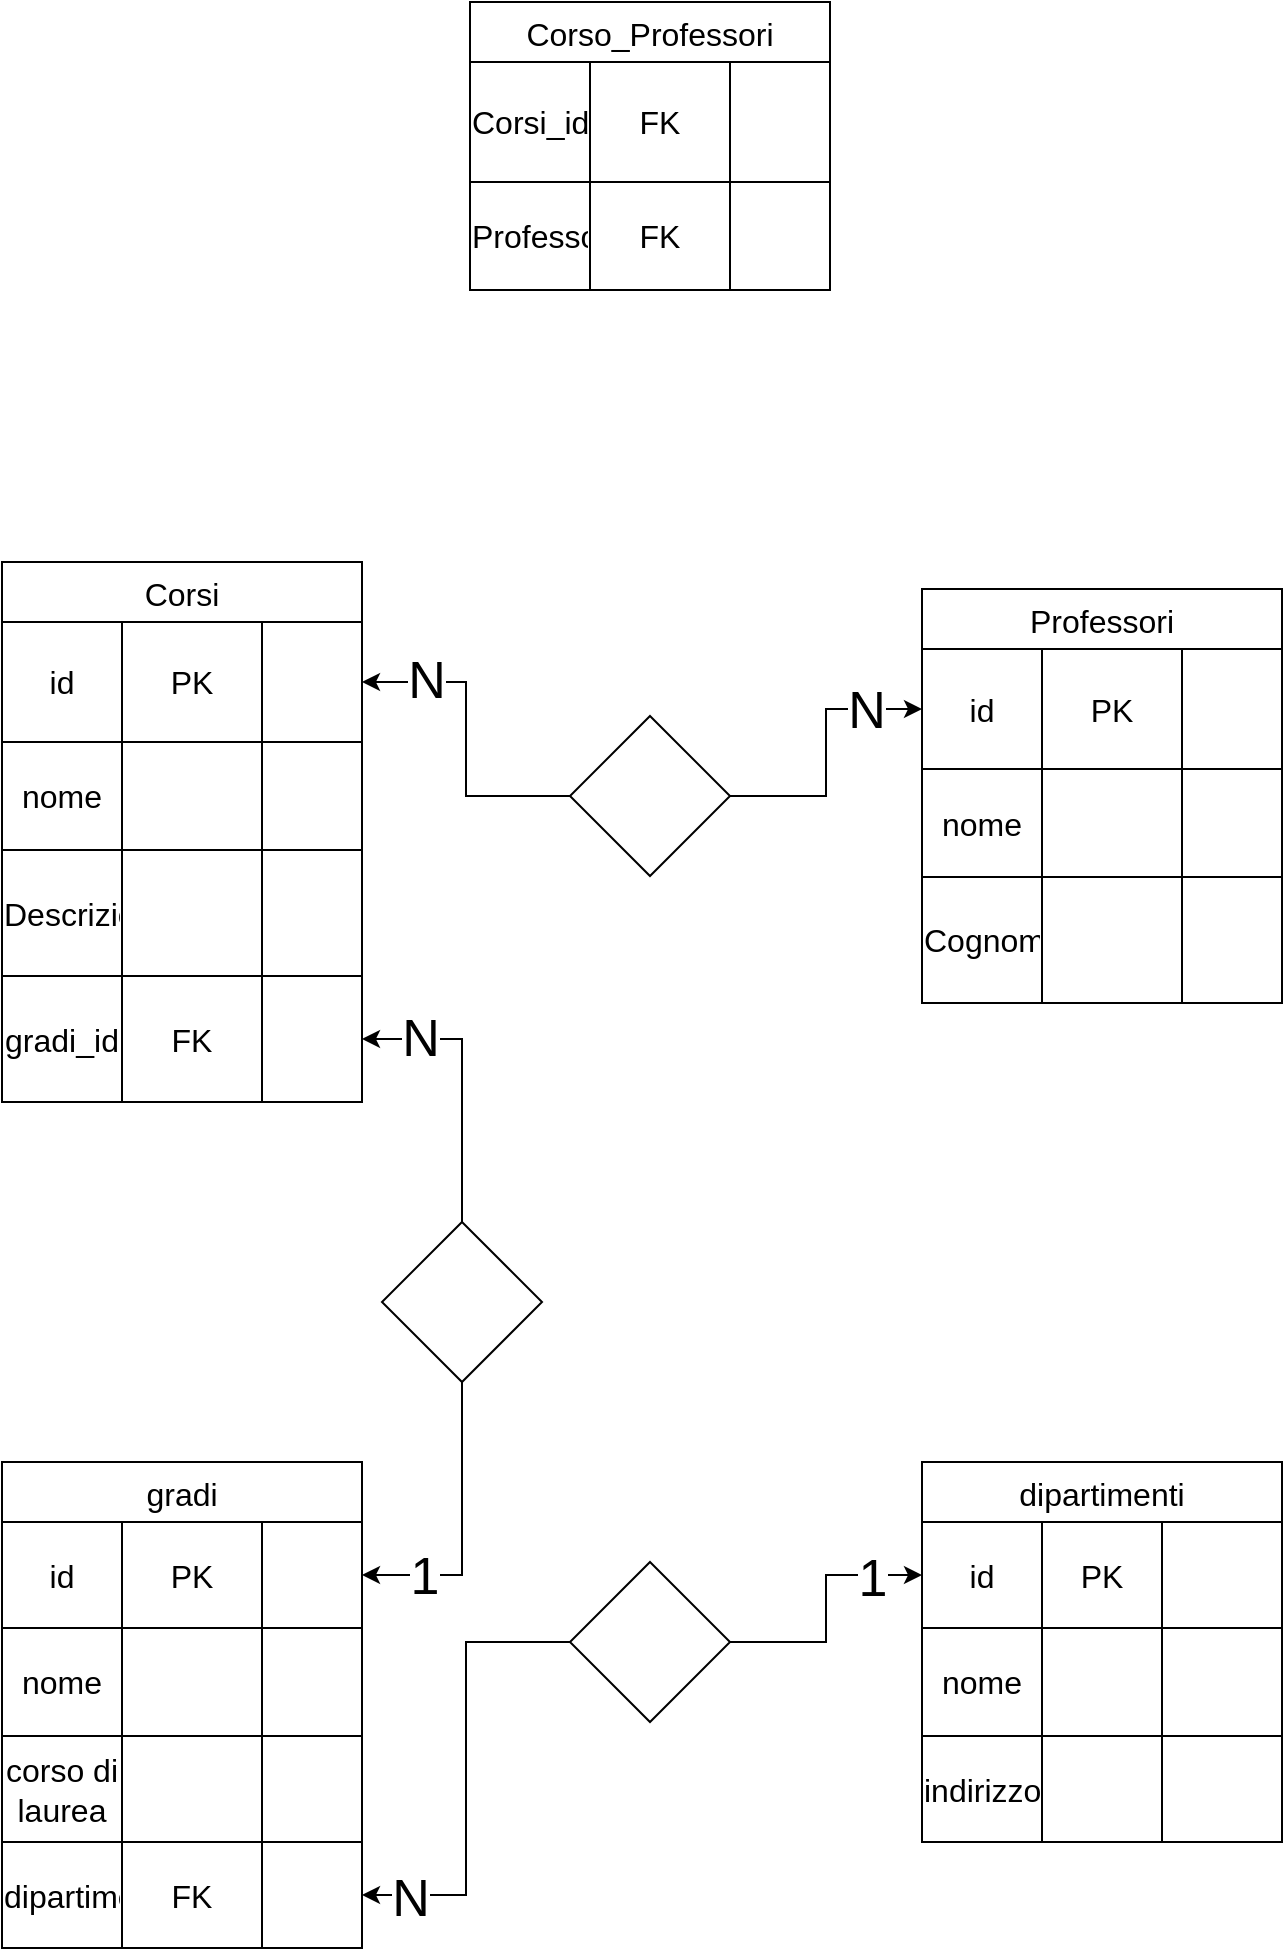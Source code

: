 <mxfile version="26.1.0">
  <diagram id="prtHgNgQTEPvFCAcTncT" name="Page-1">
    <mxGraphModel dx="1050" dy="1691" grid="1" gridSize="10" guides="1" tooltips="1" connect="1" arrows="1" fold="1" page="1" pageScale="1" pageWidth="827" pageHeight="1169" math="0" shadow="0">
      <root>
        <mxCell id="0" />
        <mxCell id="1" parent="0" />
        <mxCell id="T_V5Q2Dp485rtMfQFN_E-1" value="dipartimenti" style="shape=table;startSize=30;container=1;collapsible=0;childLayout=tableLayout;strokeColor=default;fontSize=16;" vertex="1" parent="1">
          <mxGeometry x="550" y="200" width="180" height="190" as="geometry" />
        </mxCell>
        <mxCell id="T_V5Q2Dp485rtMfQFN_E-2" value="" style="shape=tableRow;horizontal=0;startSize=0;swimlaneHead=0;swimlaneBody=0;strokeColor=inherit;top=0;left=0;bottom=0;right=0;collapsible=0;dropTarget=0;fillColor=none;points=[[0,0.5],[1,0.5]];portConstraint=eastwest;fontSize=16;" vertex="1" parent="T_V5Q2Dp485rtMfQFN_E-1">
          <mxGeometry y="30" width="180" height="53" as="geometry" />
        </mxCell>
        <mxCell id="T_V5Q2Dp485rtMfQFN_E-3" value="id" style="shape=partialRectangle;html=1;whiteSpace=wrap;connectable=0;strokeColor=inherit;overflow=hidden;fillColor=none;top=0;left=0;bottom=0;right=0;pointerEvents=1;fontSize=16;" vertex="1" parent="T_V5Q2Dp485rtMfQFN_E-2">
          <mxGeometry width="60" height="53" as="geometry">
            <mxRectangle width="60" height="53" as="alternateBounds" />
          </mxGeometry>
        </mxCell>
        <mxCell id="T_V5Q2Dp485rtMfQFN_E-4" value="PK" style="shape=partialRectangle;html=1;whiteSpace=wrap;connectable=0;strokeColor=inherit;overflow=hidden;fillColor=none;top=0;left=0;bottom=0;right=0;pointerEvents=1;fontSize=16;" vertex="1" parent="T_V5Q2Dp485rtMfQFN_E-2">
          <mxGeometry x="60" width="60" height="53" as="geometry">
            <mxRectangle width="60" height="53" as="alternateBounds" />
          </mxGeometry>
        </mxCell>
        <mxCell id="T_V5Q2Dp485rtMfQFN_E-5" value="" style="shape=partialRectangle;html=1;whiteSpace=wrap;connectable=0;strokeColor=inherit;overflow=hidden;fillColor=none;top=0;left=0;bottom=0;right=0;pointerEvents=1;fontSize=16;" vertex="1" parent="T_V5Q2Dp485rtMfQFN_E-2">
          <mxGeometry x="120" width="60" height="53" as="geometry">
            <mxRectangle width="60" height="53" as="alternateBounds" />
          </mxGeometry>
        </mxCell>
        <mxCell id="T_V5Q2Dp485rtMfQFN_E-6" value="" style="shape=tableRow;horizontal=0;startSize=0;swimlaneHead=0;swimlaneBody=0;strokeColor=inherit;top=0;left=0;bottom=0;right=0;collapsible=0;dropTarget=0;fillColor=none;points=[[0,0.5],[1,0.5]];portConstraint=eastwest;fontSize=16;" vertex="1" parent="T_V5Q2Dp485rtMfQFN_E-1">
          <mxGeometry y="83" width="180" height="54" as="geometry" />
        </mxCell>
        <mxCell id="T_V5Q2Dp485rtMfQFN_E-7" value="nome" style="shape=partialRectangle;html=1;whiteSpace=wrap;connectable=0;strokeColor=inherit;overflow=hidden;fillColor=none;top=0;left=0;bottom=0;right=0;pointerEvents=1;fontSize=16;" vertex="1" parent="T_V5Q2Dp485rtMfQFN_E-6">
          <mxGeometry width="60" height="54" as="geometry">
            <mxRectangle width="60" height="54" as="alternateBounds" />
          </mxGeometry>
        </mxCell>
        <mxCell id="T_V5Q2Dp485rtMfQFN_E-8" value="" style="shape=partialRectangle;html=1;whiteSpace=wrap;connectable=0;strokeColor=inherit;overflow=hidden;fillColor=none;top=0;left=0;bottom=0;right=0;pointerEvents=1;fontSize=16;" vertex="1" parent="T_V5Q2Dp485rtMfQFN_E-6">
          <mxGeometry x="60" width="60" height="54" as="geometry">
            <mxRectangle width="60" height="54" as="alternateBounds" />
          </mxGeometry>
        </mxCell>
        <mxCell id="T_V5Q2Dp485rtMfQFN_E-9" value="" style="shape=partialRectangle;html=1;whiteSpace=wrap;connectable=0;strokeColor=inherit;overflow=hidden;fillColor=none;top=0;left=0;bottom=0;right=0;pointerEvents=1;fontSize=16;" vertex="1" parent="T_V5Q2Dp485rtMfQFN_E-6">
          <mxGeometry x="120" width="60" height="54" as="geometry">
            <mxRectangle width="60" height="54" as="alternateBounds" />
          </mxGeometry>
        </mxCell>
        <mxCell id="T_V5Q2Dp485rtMfQFN_E-10" value="" style="shape=tableRow;horizontal=0;startSize=0;swimlaneHead=0;swimlaneBody=0;strokeColor=inherit;top=0;left=0;bottom=0;right=0;collapsible=0;dropTarget=0;fillColor=none;points=[[0,0.5],[1,0.5]];portConstraint=eastwest;fontSize=16;" vertex="1" parent="T_V5Q2Dp485rtMfQFN_E-1">
          <mxGeometry y="137" width="180" height="53" as="geometry" />
        </mxCell>
        <mxCell id="T_V5Q2Dp485rtMfQFN_E-11" value="indirizzo" style="shape=partialRectangle;html=1;whiteSpace=wrap;connectable=0;strokeColor=inherit;overflow=hidden;fillColor=none;top=0;left=0;bottom=0;right=0;pointerEvents=1;fontSize=16;" vertex="1" parent="T_V5Q2Dp485rtMfQFN_E-10">
          <mxGeometry width="60" height="53" as="geometry">
            <mxRectangle width="60" height="53" as="alternateBounds" />
          </mxGeometry>
        </mxCell>
        <mxCell id="T_V5Q2Dp485rtMfQFN_E-12" value="" style="shape=partialRectangle;html=1;whiteSpace=wrap;connectable=0;strokeColor=inherit;overflow=hidden;fillColor=none;top=0;left=0;bottom=0;right=0;pointerEvents=1;fontSize=16;" vertex="1" parent="T_V5Q2Dp485rtMfQFN_E-10">
          <mxGeometry x="60" width="60" height="53" as="geometry">
            <mxRectangle width="60" height="53" as="alternateBounds" />
          </mxGeometry>
        </mxCell>
        <mxCell id="T_V5Q2Dp485rtMfQFN_E-13" value="" style="shape=partialRectangle;html=1;whiteSpace=wrap;connectable=0;strokeColor=inherit;overflow=hidden;fillColor=none;top=0;left=0;bottom=0;right=0;pointerEvents=1;fontSize=16;" vertex="1" parent="T_V5Q2Dp485rtMfQFN_E-10">
          <mxGeometry x="120" width="60" height="53" as="geometry">
            <mxRectangle width="60" height="53" as="alternateBounds" />
          </mxGeometry>
        </mxCell>
        <mxCell id="T_V5Q2Dp485rtMfQFN_E-14" value="gradi" style="shape=table;startSize=30;container=1;collapsible=0;childLayout=tableLayout;strokeColor=default;fontSize=16;" vertex="1" parent="1">
          <mxGeometry x="90" y="200" width="180" height="243" as="geometry" />
        </mxCell>
        <mxCell id="T_V5Q2Dp485rtMfQFN_E-15" value="" style="shape=tableRow;horizontal=0;startSize=0;swimlaneHead=0;swimlaneBody=0;strokeColor=inherit;top=0;left=0;bottom=0;right=0;collapsible=0;dropTarget=0;fillColor=none;points=[[0,0.5],[1,0.5]];portConstraint=eastwest;fontSize=16;" vertex="1" parent="T_V5Q2Dp485rtMfQFN_E-14">
          <mxGeometry y="30" width="180" height="53" as="geometry" />
        </mxCell>
        <mxCell id="T_V5Q2Dp485rtMfQFN_E-16" value="id" style="shape=partialRectangle;html=1;whiteSpace=wrap;connectable=0;strokeColor=inherit;overflow=hidden;fillColor=none;top=0;left=0;bottom=0;right=0;pointerEvents=1;fontSize=16;" vertex="1" parent="T_V5Q2Dp485rtMfQFN_E-15">
          <mxGeometry width="60" height="53" as="geometry">
            <mxRectangle width="60" height="53" as="alternateBounds" />
          </mxGeometry>
        </mxCell>
        <mxCell id="T_V5Q2Dp485rtMfQFN_E-17" value="PK" style="shape=partialRectangle;html=1;whiteSpace=wrap;connectable=0;strokeColor=inherit;overflow=hidden;fillColor=none;top=0;left=0;bottom=0;right=0;pointerEvents=1;fontSize=16;" vertex="1" parent="T_V5Q2Dp485rtMfQFN_E-15">
          <mxGeometry x="60" width="70" height="53" as="geometry">
            <mxRectangle width="70" height="53" as="alternateBounds" />
          </mxGeometry>
        </mxCell>
        <mxCell id="T_V5Q2Dp485rtMfQFN_E-18" value="" style="shape=partialRectangle;html=1;whiteSpace=wrap;connectable=0;strokeColor=inherit;overflow=hidden;fillColor=none;top=0;left=0;bottom=0;right=0;pointerEvents=1;fontSize=16;" vertex="1" parent="T_V5Q2Dp485rtMfQFN_E-15">
          <mxGeometry x="130" width="50" height="53" as="geometry">
            <mxRectangle width="50" height="53" as="alternateBounds" />
          </mxGeometry>
        </mxCell>
        <mxCell id="T_V5Q2Dp485rtMfQFN_E-19" value="" style="shape=tableRow;horizontal=0;startSize=0;swimlaneHead=0;swimlaneBody=0;strokeColor=inherit;top=0;left=0;bottom=0;right=0;collapsible=0;dropTarget=0;fillColor=none;points=[[0,0.5],[1,0.5]];portConstraint=eastwest;fontSize=16;" vertex="1" parent="T_V5Q2Dp485rtMfQFN_E-14">
          <mxGeometry y="83" width="180" height="54" as="geometry" />
        </mxCell>
        <mxCell id="T_V5Q2Dp485rtMfQFN_E-20" value="nome" style="shape=partialRectangle;html=1;whiteSpace=wrap;connectable=0;strokeColor=inherit;overflow=hidden;fillColor=none;top=0;left=0;bottom=0;right=0;pointerEvents=1;fontSize=16;" vertex="1" parent="T_V5Q2Dp485rtMfQFN_E-19">
          <mxGeometry width="60" height="54" as="geometry">
            <mxRectangle width="60" height="54" as="alternateBounds" />
          </mxGeometry>
        </mxCell>
        <mxCell id="T_V5Q2Dp485rtMfQFN_E-21" value="" style="shape=partialRectangle;html=1;whiteSpace=wrap;connectable=0;strokeColor=inherit;overflow=hidden;fillColor=none;top=0;left=0;bottom=0;right=0;pointerEvents=1;fontSize=16;" vertex="1" parent="T_V5Q2Dp485rtMfQFN_E-19">
          <mxGeometry x="60" width="70" height="54" as="geometry">
            <mxRectangle width="70" height="54" as="alternateBounds" />
          </mxGeometry>
        </mxCell>
        <mxCell id="T_V5Q2Dp485rtMfQFN_E-22" value="" style="shape=partialRectangle;html=1;whiteSpace=wrap;connectable=0;strokeColor=inherit;overflow=hidden;fillColor=none;top=0;left=0;bottom=0;right=0;pointerEvents=1;fontSize=16;" vertex="1" parent="T_V5Q2Dp485rtMfQFN_E-19">
          <mxGeometry x="130" width="50" height="54" as="geometry">
            <mxRectangle width="50" height="54" as="alternateBounds" />
          </mxGeometry>
        </mxCell>
        <mxCell id="T_V5Q2Dp485rtMfQFN_E-23" value="" style="shape=tableRow;horizontal=0;startSize=0;swimlaneHead=0;swimlaneBody=0;strokeColor=inherit;top=0;left=0;bottom=0;right=0;collapsible=0;dropTarget=0;fillColor=none;points=[[0,0.5],[1,0.5]];portConstraint=eastwest;fontSize=16;" vertex="1" parent="T_V5Q2Dp485rtMfQFN_E-14">
          <mxGeometry y="137" width="180" height="53" as="geometry" />
        </mxCell>
        <mxCell id="T_V5Q2Dp485rtMfQFN_E-24" value="corso di laurea" style="shape=partialRectangle;html=1;whiteSpace=wrap;connectable=0;strokeColor=inherit;overflow=hidden;fillColor=none;top=0;left=0;bottom=0;right=0;pointerEvents=1;fontSize=16;" vertex="1" parent="T_V5Q2Dp485rtMfQFN_E-23">
          <mxGeometry width="60" height="53" as="geometry">
            <mxRectangle width="60" height="53" as="alternateBounds" />
          </mxGeometry>
        </mxCell>
        <mxCell id="T_V5Q2Dp485rtMfQFN_E-25" value="" style="shape=partialRectangle;html=1;whiteSpace=wrap;connectable=0;strokeColor=inherit;overflow=hidden;fillColor=none;top=0;left=0;bottom=0;right=0;pointerEvents=1;fontSize=16;" vertex="1" parent="T_V5Q2Dp485rtMfQFN_E-23">
          <mxGeometry x="60" width="70" height="53" as="geometry">
            <mxRectangle width="70" height="53" as="alternateBounds" />
          </mxGeometry>
        </mxCell>
        <mxCell id="T_V5Q2Dp485rtMfQFN_E-26" value="" style="shape=partialRectangle;html=1;whiteSpace=wrap;connectable=0;strokeColor=inherit;overflow=hidden;fillColor=none;top=0;left=0;bottom=0;right=0;pointerEvents=1;fontSize=16;" vertex="1" parent="T_V5Q2Dp485rtMfQFN_E-23">
          <mxGeometry x="130" width="50" height="53" as="geometry">
            <mxRectangle width="50" height="53" as="alternateBounds" />
          </mxGeometry>
        </mxCell>
        <mxCell id="T_V5Q2Dp485rtMfQFN_E-29" style="shape=tableRow;horizontal=0;startSize=0;swimlaneHead=0;swimlaneBody=0;strokeColor=inherit;top=0;left=0;bottom=0;right=0;collapsible=0;dropTarget=0;fillColor=none;points=[[0,0.5],[1,0.5]];portConstraint=eastwest;fontSize=16;" vertex="1" parent="T_V5Q2Dp485rtMfQFN_E-14">
          <mxGeometry y="190" width="180" height="53" as="geometry" />
        </mxCell>
        <mxCell id="T_V5Q2Dp485rtMfQFN_E-30" value="dipartimento_id" style="shape=partialRectangle;html=1;whiteSpace=wrap;connectable=0;strokeColor=inherit;overflow=hidden;fillColor=none;top=0;left=0;bottom=0;right=0;pointerEvents=1;fontSize=16;" vertex="1" parent="T_V5Q2Dp485rtMfQFN_E-29">
          <mxGeometry width="60" height="53" as="geometry">
            <mxRectangle width="60" height="53" as="alternateBounds" />
          </mxGeometry>
        </mxCell>
        <mxCell id="T_V5Q2Dp485rtMfQFN_E-31" value="FK" style="shape=partialRectangle;html=1;whiteSpace=wrap;connectable=0;strokeColor=inherit;overflow=hidden;fillColor=none;top=0;left=0;bottom=0;right=0;pointerEvents=1;fontSize=16;" vertex="1" parent="T_V5Q2Dp485rtMfQFN_E-29">
          <mxGeometry x="60" width="70" height="53" as="geometry">
            <mxRectangle width="70" height="53" as="alternateBounds" />
          </mxGeometry>
        </mxCell>
        <mxCell id="T_V5Q2Dp485rtMfQFN_E-32" style="shape=partialRectangle;html=1;whiteSpace=wrap;connectable=0;strokeColor=inherit;overflow=hidden;fillColor=none;top=0;left=0;bottom=0;right=0;pointerEvents=1;fontSize=16;" vertex="1" parent="T_V5Q2Dp485rtMfQFN_E-29">
          <mxGeometry x="130" width="50" height="53" as="geometry">
            <mxRectangle width="50" height="53" as="alternateBounds" />
          </mxGeometry>
        </mxCell>
        <mxCell id="T_V5Q2Dp485rtMfQFN_E-33" style="edgeStyle=orthogonalEdgeStyle;rounded=0;orthogonalLoop=1;jettySize=auto;html=1;exitX=1;exitY=0.5;exitDx=0;exitDy=0;entryX=0;entryY=0.5;entryDx=0;entryDy=0;" edge="1" parent="1" source="T_V5Q2Dp485rtMfQFN_E-27" target="T_V5Q2Dp485rtMfQFN_E-2">
          <mxGeometry relative="1" as="geometry" />
        </mxCell>
        <mxCell id="T_V5Q2Dp485rtMfQFN_E-37" value="1" style="edgeLabel;html=1;align=center;verticalAlign=middle;resizable=0;points=[];fontSize=26;" vertex="1" connectable="0" parent="T_V5Q2Dp485rtMfQFN_E-33">
          <mxGeometry x="0.617" y="-1" relative="1" as="geometry">
            <mxPoint as="offset" />
          </mxGeometry>
        </mxCell>
        <mxCell id="T_V5Q2Dp485rtMfQFN_E-34" style="edgeStyle=orthogonalEdgeStyle;rounded=0;orthogonalLoop=1;jettySize=auto;html=1;exitX=0;exitY=0.5;exitDx=0;exitDy=0;entryX=1;entryY=0.5;entryDx=0;entryDy=0;" edge="1" parent="1" source="T_V5Q2Dp485rtMfQFN_E-27" target="T_V5Q2Dp485rtMfQFN_E-29">
          <mxGeometry relative="1" as="geometry" />
        </mxCell>
        <mxCell id="T_V5Q2Dp485rtMfQFN_E-35" value="N" style="edgeLabel;html=1;align=center;verticalAlign=middle;resizable=0;points=[];fontSize=26;" vertex="1" connectable="0" parent="T_V5Q2Dp485rtMfQFN_E-34">
          <mxGeometry x="0.79" y="1" relative="1" as="geometry">
            <mxPoint as="offset" />
          </mxGeometry>
        </mxCell>
        <mxCell id="T_V5Q2Dp485rtMfQFN_E-27" value="" style="rhombus;whiteSpace=wrap;html=1;" vertex="1" parent="1">
          <mxGeometry x="374" y="250" width="80" height="80" as="geometry" />
        </mxCell>
        <mxCell id="T_V5Q2Dp485rtMfQFN_E-38" value="Corsi" style="shape=table;startSize=30;container=1;collapsible=0;childLayout=tableLayout;strokeColor=default;fontSize=16;" vertex="1" parent="1">
          <mxGeometry x="90" y="-250" width="180" height="270" as="geometry" />
        </mxCell>
        <mxCell id="T_V5Q2Dp485rtMfQFN_E-39" value="" style="shape=tableRow;horizontal=0;startSize=0;swimlaneHead=0;swimlaneBody=0;strokeColor=inherit;top=0;left=0;bottom=0;right=0;collapsible=0;dropTarget=0;fillColor=none;points=[[0,0.5],[1,0.5]];portConstraint=eastwest;fontSize=16;" vertex="1" parent="T_V5Q2Dp485rtMfQFN_E-38">
          <mxGeometry y="30" width="180" height="60" as="geometry" />
        </mxCell>
        <mxCell id="T_V5Q2Dp485rtMfQFN_E-40" value="id" style="shape=partialRectangle;html=1;whiteSpace=wrap;connectable=0;strokeColor=inherit;overflow=hidden;fillColor=none;top=0;left=0;bottom=0;right=0;pointerEvents=1;fontSize=16;" vertex="1" parent="T_V5Q2Dp485rtMfQFN_E-39">
          <mxGeometry width="60" height="60" as="geometry">
            <mxRectangle width="60" height="60" as="alternateBounds" />
          </mxGeometry>
        </mxCell>
        <mxCell id="T_V5Q2Dp485rtMfQFN_E-41" value="PK" style="shape=partialRectangle;html=1;whiteSpace=wrap;connectable=0;strokeColor=inherit;overflow=hidden;fillColor=none;top=0;left=0;bottom=0;right=0;pointerEvents=1;fontSize=16;" vertex="1" parent="T_V5Q2Dp485rtMfQFN_E-39">
          <mxGeometry x="60" width="70" height="60" as="geometry">
            <mxRectangle width="70" height="60" as="alternateBounds" />
          </mxGeometry>
        </mxCell>
        <mxCell id="T_V5Q2Dp485rtMfQFN_E-42" value="" style="shape=partialRectangle;html=1;whiteSpace=wrap;connectable=0;strokeColor=inherit;overflow=hidden;fillColor=none;top=0;left=0;bottom=0;right=0;pointerEvents=1;fontSize=16;" vertex="1" parent="T_V5Q2Dp485rtMfQFN_E-39">
          <mxGeometry x="130" width="50" height="60" as="geometry">
            <mxRectangle width="50" height="60" as="alternateBounds" />
          </mxGeometry>
        </mxCell>
        <mxCell id="T_V5Q2Dp485rtMfQFN_E-43" value="" style="shape=tableRow;horizontal=0;startSize=0;swimlaneHead=0;swimlaneBody=0;strokeColor=inherit;top=0;left=0;bottom=0;right=0;collapsible=0;dropTarget=0;fillColor=none;points=[[0,0.5],[1,0.5]];portConstraint=eastwest;fontSize=16;" vertex="1" parent="T_V5Q2Dp485rtMfQFN_E-38">
          <mxGeometry y="90" width="180" height="54" as="geometry" />
        </mxCell>
        <mxCell id="T_V5Q2Dp485rtMfQFN_E-44" value="nome" style="shape=partialRectangle;html=1;whiteSpace=wrap;connectable=0;strokeColor=inherit;overflow=hidden;fillColor=none;top=0;left=0;bottom=0;right=0;pointerEvents=1;fontSize=16;" vertex="1" parent="T_V5Q2Dp485rtMfQFN_E-43">
          <mxGeometry width="60" height="54" as="geometry">
            <mxRectangle width="60" height="54" as="alternateBounds" />
          </mxGeometry>
        </mxCell>
        <mxCell id="T_V5Q2Dp485rtMfQFN_E-45" value="" style="shape=partialRectangle;html=1;whiteSpace=wrap;connectable=0;strokeColor=inherit;overflow=hidden;fillColor=none;top=0;left=0;bottom=0;right=0;pointerEvents=1;fontSize=16;" vertex="1" parent="T_V5Q2Dp485rtMfQFN_E-43">
          <mxGeometry x="60" width="70" height="54" as="geometry">
            <mxRectangle width="70" height="54" as="alternateBounds" />
          </mxGeometry>
        </mxCell>
        <mxCell id="T_V5Q2Dp485rtMfQFN_E-46" value="" style="shape=partialRectangle;html=1;whiteSpace=wrap;connectable=0;strokeColor=inherit;overflow=hidden;fillColor=none;top=0;left=0;bottom=0;right=0;pointerEvents=1;fontSize=16;" vertex="1" parent="T_V5Q2Dp485rtMfQFN_E-43">
          <mxGeometry x="130" width="50" height="54" as="geometry">
            <mxRectangle width="50" height="54" as="alternateBounds" />
          </mxGeometry>
        </mxCell>
        <mxCell id="T_V5Q2Dp485rtMfQFN_E-47" value="" style="shape=tableRow;horizontal=0;startSize=0;swimlaneHead=0;swimlaneBody=0;strokeColor=inherit;top=0;left=0;bottom=0;right=0;collapsible=0;dropTarget=0;fillColor=none;points=[[0,0.5],[1,0.5]];portConstraint=eastwest;fontSize=16;" vertex="1" parent="T_V5Q2Dp485rtMfQFN_E-38">
          <mxGeometry y="144" width="180" height="63" as="geometry" />
        </mxCell>
        <mxCell id="T_V5Q2Dp485rtMfQFN_E-48" value="Descrizione" style="shape=partialRectangle;html=1;whiteSpace=wrap;connectable=0;strokeColor=inherit;overflow=hidden;fillColor=none;top=0;left=0;bottom=0;right=0;pointerEvents=1;fontSize=16;" vertex="1" parent="T_V5Q2Dp485rtMfQFN_E-47">
          <mxGeometry width="60" height="63" as="geometry">
            <mxRectangle width="60" height="63" as="alternateBounds" />
          </mxGeometry>
        </mxCell>
        <mxCell id="T_V5Q2Dp485rtMfQFN_E-49" value="" style="shape=partialRectangle;html=1;whiteSpace=wrap;connectable=0;strokeColor=inherit;overflow=hidden;fillColor=none;top=0;left=0;bottom=0;right=0;pointerEvents=1;fontSize=16;" vertex="1" parent="T_V5Q2Dp485rtMfQFN_E-47">
          <mxGeometry x="60" width="70" height="63" as="geometry">
            <mxRectangle width="70" height="63" as="alternateBounds" />
          </mxGeometry>
        </mxCell>
        <mxCell id="T_V5Q2Dp485rtMfQFN_E-50" value="" style="shape=partialRectangle;html=1;whiteSpace=wrap;connectable=0;strokeColor=inherit;overflow=hidden;fillColor=none;top=0;left=0;bottom=0;right=0;pointerEvents=1;fontSize=16;" vertex="1" parent="T_V5Q2Dp485rtMfQFN_E-47">
          <mxGeometry x="130" width="50" height="63" as="geometry">
            <mxRectangle width="50" height="63" as="alternateBounds" />
          </mxGeometry>
        </mxCell>
        <mxCell id="T_V5Q2Dp485rtMfQFN_E-56" style="shape=tableRow;horizontal=0;startSize=0;swimlaneHead=0;swimlaneBody=0;strokeColor=inherit;top=0;left=0;bottom=0;right=0;collapsible=0;dropTarget=0;fillColor=none;points=[[0,0.5],[1,0.5]];portConstraint=eastwest;fontSize=16;" vertex="1" parent="T_V5Q2Dp485rtMfQFN_E-38">
          <mxGeometry y="207" width="180" height="63" as="geometry" />
        </mxCell>
        <mxCell id="T_V5Q2Dp485rtMfQFN_E-57" value="gradi_id" style="shape=partialRectangle;html=1;whiteSpace=wrap;connectable=0;strokeColor=inherit;overflow=hidden;fillColor=none;top=0;left=0;bottom=0;right=0;pointerEvents=1;fontSize=16;" vertex="1" parent="T_V5Q2Dp485rtMfQFN_E-56">
          <mxGeometry width="60" height="63" as="geometry">
            <mxRectangle width="60" height="63" as="alternateBounds" />
          </mxGeometry>
        </mxCell>
        <mxCell id="T_V5Q2Dp485rtMfQFN_E-58" value="FK" style="shape=partialRectangle;html=1;whiteSpace=wrap;connectable=0;strokeColor=inherit;overflow=hidden;fillColor=none;top=0;left=0;bottom=0;right=0;pointerEvents=1;fontSize=16;" vertex="1" parent="T_V5Q2Dp485rtMfQFN_E-56">
          <mxGeometry x="60" width="70" height="63" as="geometry">
            <mxRectangle width="70" height="63" as="alternateBounds" />
          </mxGeometry>
        </mxCell>
        <mxCell id="T_V5Q2Dp485rtMfQFN_E-59" style="shape=partialRectangle;html=1;whiteSpace=wrap;connectable=0;strokeColor=inherit;overflow=hidden;fillColor=none;top=0;left=0;bottom=0;right=0;pointerEvents=1;fontSize=16;" vertex="1" parent="T_V5Q2Dp485rtMfQFN_E-56">
          <mxGeometry x="130" width="50" height="63" as="geometry">
            <mxRectangle width="50" height="63" as="alternateBounds" />
          </mxGeometry>
        </mxCell>
        <mxCell id="T_V5Q2Dp485rtMfQFN_E-60" style="edgeStyle=orthogonalEdgeStyle;rounded=0;orthogonalLoop=1;jettySize=auto;html=1;exitX=0.5;exitY=0;exitDx=0;exitDy=0;entryX=1;entryY=0.5;entryDx=0;entryDy=0;" edge="1" parent="1" source="T_V5Q2Dp485rtMfQFN_E-55" target="T_V5Q2Dp485rtMfQFN_E-56">
          <mxGeometry relative="1" as="geometry" />
        </mxCell>
        <mxCell id="T_V5Q2Dp485rtMfQFN_E-62" value="N" style="edgeLabel;html=1;align=center;verticalAlign=middle;resizable=0;points=[];fontSize=26;" vertex="1" connectable="0" parent="T_V5Q2Dp485rtMfQFN_E-60">
          <mxGeometry x="0.599" y="-1" relative="1" as="geometry">
            <mxPoint as="offset" />
          </mxGeometry>
        </mxCell>
        <mxCell id="T_V5Q2Dp485rtMfQFN_E-61" style="edgeStyle=orthogonalEdgeStyle;rounded=0;orthogonalLoop=1;jettySize=auto;html=1;exitX=0.5;exitY=1;exitDx=0;exitDy=0;entryX=1;entryY=0.5;entryDx=0;entryDy=0;" edge="1" parent="1" source="T_V5Q2Dp485rtMfQFN_E-55" target="T_V5Q2Dp485rtMfQFN_E-15">
          <mxGeometry relative="1" as="geometry" />
        </mxCell>
        <mxCell id="T_V5Q2Dp485rtMfQFN_E-65" value="1" style="edgeLabel;html=1;align=center;verticalAlign=middle;resizable=0;points=[];fontSize=26;" vertex="1" connectable="0" parent="T_V5Q2Dp485rtMfQFN_E-61">
          <mxGeometry x="0.585" relative="1" as="geometry">
            <mxPoint as="offset" />
          </mxGeometry>
        </mxCell>
        <mxCell id="T_V5Q2Dp485rtMfQFN_E-55" value="" style="rhombus;whiteSpace=wrap;html=1;" vertex="1" parent="1">
          <mxGeometry x="280" y="80" width="80" height="80" as="geometry" />
        </mxCell>
        <mxCell id="T_V5Q2Dp485rtMfQFN_E-66" value="Professori" style="shape=table;startSize=30;container=1;collapsible=0;childLayout=tableLayout;strokeColor=default;fontSize=16;" vertex="1" parent="1">
          <mxGeometry x="550" y="-236.5" width="180" height="207" as="geometry" />
        </mxCell>
        <mxCell id="T_V5Q2Dp485rtMfQFN_E-67" value="" style="shape=tableRow;horizontal=0;startSize=0;swimlaneHead=0;swimlaneBody=0;strokeColor=inherit;top=0;left=0;bottom=0;right=0;collapsible=0;dropTarget=0;fillColor=none;points=[[0,0.5],[1,0.5]];portConstraint=eastwest;fontSize=16;" vertex="1" parent="T_V5Q2Dp485rtMfQFN_E-66">
          <mxGeometry y="30" width="180" height="60" as="geometry" />
        </mxCell>
        <mxCell id="T_V5Q2Dp485rtMfQFN_E-68" value="id" style="shape=partialRectangle;html=1;whiteSpace=wrap;connectable=0;strokeColor=inherit;overflow=hidden;fillColor=none;top=0;left=0;bottom=0;right=0;pointerEvents=1;fontSize=16;" vertex="1" parent="T_V5Q2Dp485rtMfQFN_E-67">
          <mxGeometry width="60" height="60" as="geometry">
            <mxRectangle width="60" height="60" as="alternateBounds" />
          </mxGeometry>
        </mxCell>
        <mxCell id="T_V5Q2Dp485rtMfQFN_E-69" value="PK" style="shape=partialRectangle;html=1;whiteSpace=wrap;connectable=0;strokeColor=inherit;overflow=hidden;fillColor=none;top=0;left=0;bottom=0;right=0;pointerEvents=1;fontSize=16;" vertex="1" parent="T_V5Q2Dp485rtMfQFN_E-67">
          <mxGeometry x="60" width="70" height="60" as="geometry">
            <mxRectangle width="70" height="60" as="alternateBounds" />
          </mxGeometry>
        </mxCell>
        <mxCell id="T_V5Q2Dp485rtMfQFN_E-70" value="" style="shape=partialRectangle;html=1;whiteSpace=wrap;connectable=0;strokeColor=inherit;overflow=hidden;fillColor=none;top=0;left=0;bottom=0;right=0;pointerEvents=1;fontSize=16;" vertex="1" parent="T_V5Q2Dp485rtMfQFN_E-67">
          <mxGeometry x="130" width="50" height="60" as="geometry">
            <mxRectangle width="50" height="60" as="alternateBounds" />
          </mxGeometry>
        </mxCell>
        <mxCell id="T_V5Q2Dp485rtMfQFN_E-71" value="" style="shape=tableRow;horizontal=0;startSize=0;swimlaneHead=0;swimlaneBody=0;strokeColor=inherit;top=0;left=0;bottom=0;right=0;collapsible=0;dropTarget=0;fillColor=none;points=[[0,0.5],[1,0.5]];portConstraint=eastwest;fontSize=16;" vertex="1" parent="T_V5Q2Dp485rtMfQFN_E-66">
          <mxGeometry y="90" width="180" height="54" as="geometry" />
        </mxCell>
        <mxCell id="T_V5Q2Dp485rtMfQFN_E-72" value="nome" style="shape=partialRectangle;html=1;whiteSpace=wrap;connectable=0;strokeColor=inherit;overflow=hidden;fillColor=none;top=0;left=0;bottom=0;right=0;pointerEvents=1;fontSize=16;" vertex="1" parent="T_V5Q2Dp485rtMfQFN_E-71">
          <mxGeometry width="60" height="54" as="geometry">
            <mxRectangle width="60" height="54" as="alternateBounds" />
          </mxGeometry>
        </mxCell>
        <mxCell id="T_V5Q2Dp485rtMfQFN_E-73" value="" style="shape=partialRectangle;html=1;whiteSpace=wrap;connectable=0;strokeColor=inherit;overflow=hidden;fillColor=none;top=0;left=0;bottom=0;right=0;pointerEvents=1;fontSize=16;" vertex="1" parent="T_V5Q2Dp485rtMfQFN_E-71">
          <mxGeometry x="60" width="70" height="54" as="geometry">
            <mxRectangle width="70" height="54" as="alternateBounds" />
          </mxGeometry>
        </mxCell>
        <mxCell id="T_V5Q2Dp485rtMfQFN_E-74" value="" style="shape=partialRectangle;html=1;whiteSpace=wrap;connectable=0;strokeColor=inherit;overflow=hidden;fillColor=none;top=0;left=0;bottom=0;right=0;pointerEvents=1;fontSize=16;" vertex="1" parent="T_V5Q2Dp485rtMfQFN_E-71">
          <mxGeometry x="130" width="50" height="54" as="geometry">
            <mxRectangle width="50" height="54" as="alternateBounds" />
          </mxGeometry>
        </mxCell>
        <mxCell id="T_V5Q2Dp485rtMfQFN_E-75" value="" style="shape=tableRow;horizontal=0;startSize=0;swimlaneHead=0;swimlaneBody=0;strokeColor=inherit;top=0;left=0;bottom=0;right=0;collapsible=0;dropTarget=0;fillColor=none;points=[[0,0.5],[1,0.5]];portConstraint=eastwest;fontSize=16;" vertex="1" parent="T_V5Q2Dp485rtMfQFN_E-66">
          <mxGeometry y="144" width="180" height="63" as="geometry" />
        </mxCell>
        <mxCell id="T_V5Q2Dp485rtMfQFN_E-76" value="Cognome" style="shape=partialRectangle;html=1;whiteSpace=wrap;connectable=0;strokeColor=inherit;overflow=hidden;fillColor=none;top=0;left=0;bottom=0;right=0;pointerEvents=1;fontSize=16;" vertex="1" parent="T_V5Q2Dp485rtMfQFN_E-75">
          <mxGeometry width="60" height="63" as="geometry">
            <mxRectangle width="60" height="63" as="alternateBounds" />
          </mxGeometry>
        </mxCell>
        <mxCell id="T_V5Q2Dp485rtMfQFN_E-77" value="" style="shape=partialRectangle;html=1;whiteSpace=wrap;connectable=0;strokeColor=inherit;overflow=hidden;fillColor=none;top=0;left=0;bottom=0;right=0;pointerEvents=1;fontSize=16;" vertex="1" parent="T_V5Q2Dp485rtMfQFN_E-75">
          <mxGeometry x="60" width="70" height="63" as="geometry">
            <mxRectangle width="70" height="63" as="alternateBounds" />
          </mxGeometry>
        </mxCell>
        <mxCell id="T_V5Q2Dp485rtMfQFN_E-78" value="" style="shape=partialRectangle;html=1;whiteSpace=wrap;connectable=0;strokeColor=inherit;overflow=hidden;fillColor=none;top=0;left=0;bottom=0;right=0;pointerEvents=1;fontSize=16;" vertex="1" parent="T_V5Q2Dp485rtMfQFN_E-75">
          <mxGeometry x="130" width="50" height="63" as="geometry">
            <mxRectangle width="50" height="63" as="alternateBounds" />
          </mxGeometry>
        </mxCell>
        <mxCell id="T_V5Q2Dp485rtMfQFN_E-84" style="edgeStyle=orthogonalEdgeStyle;rounded=0;orthogonalLoop=1;jettySize=auto;html=1;exitX=0;exitY=0.5;exitDx=0;exitDy=0;entryX=1;entryY=0.5;entryDx=0;entryDy=0;" edge="1" parent="1" source="T_V5Q2Dp485rtMfQFN_E-83" target="T_V5Q2Dp485rtMfQFN_E-39">
          <mxGeometry relative="1" as="geometry" />
        </mxCell>
        <mxCell id="T_V5Q2Dp485rtMfQFN_E-88" value="N" style="edgeLabel;html=1;align=center;verticalAlign=middle;resizable=0;points=[];fontSize=26;" vertex="1" connectable="0" parent="T_V5Q2Dp485rtMfQFN_E-84">
          <mxGeometry x="0.61" y="-1" relative="1" as="geometry">
            <mxPoint as="offset" />
          </mxGeometry>
        </mxCell>
        <mxCell id="T_V5Q2Dp485rtMfQFN_E-85" style="edgeStyle=orthogonalEdgeStyle;rounded=0;orthogonalLoop=1;jettySize=auto;html=1;exitX=1;exitY=0.5;exitDx=0;exitDy=0;" edge="1" parent="1" source="T_V5Q2Dp485rtMfQFN_E-83" target="T_V5Q2Dp485rtMfQFN_E-67">
          <mxGeometry relative="1" as="geometry" />
        </mxCell>
        <mxCell id="T_V5Q2Dp485rtMfQFN_E-87" value="N" style="edgeLabel;html=1;align=center;verticalAlign=middle;resizable=0;points=[];fontSize=26;" vertex="1" connectable="0" parent="T_V5Q2Dp485rtMfQFN_E-85">
          <mxGeometry x="0.59" relative="1" as="geometry">
            <mxPoint as="offset" />
          </mxGeometry>
        </mxCell>
        <mxCell id="T_V5Q2Dp485rtMfQFN_E-83" value="" style="rhombus;whiteSpace=wrap;html=1;" vertex="1" parent="1">
          <mxGeometry x="374" y="-173" width="80" height="80" as="geometry" />
        </mxCell>
        <mxCell id="T_V5Q2Dp485rtMfQFN_E-89" value="Corso_Professori" style="shape=table;startSize=30;container=1;collapsible=0;childLayout=tableLayout;strokeColor=default;fontSize=16;" vertex="1" parent="1">
          <mxGeometry x="324" y="-530" width="180" height="144" as="geometry" />
        </mxCell>
        <mxCell id="T_V5Q2Dp485rtMfQFN_E-90" value="" style="shape=tableRow;horizontal=0;startSize=0;swimlaneHead=0;swimlaneBody=0;strokeColor=inherit;top=0;left=0;bottom=0;right=0;collapsible=0;dropTarget=0;fillColor=none;points=[[0,0.5],[1,0.5]];portConstraint=eastwest;fontSize=16;" vertex="1" parent="T_V5Q2Dp485rtMfQFN_E-89">
          <mxGeometry y="30" width="180" height="60" as="geometry" />
        </mxCell>
        <mxCell id="T_V5Q2Dp485rtMfQFN_E-91" value="Corsi_id" style="shape=partialRectangle;html=1;whiteSpace=wrap;connectable=0;strokeColor=inherit;overflow=hidden;fillColor=none;top=0;left=0;bottom=0;right=0;pointerEvents=1;fontSize=16;" vertex="1" parent="T_V5Q2Dp485rtMfQFN_E-90">
          <mxGeometry width="60" height="60" as="geometry">
            <mxRectangle width="60" height="60" as="alternateBounds" />
          </mxGeometry>
        </mxCell>
        <mxCell id="T_V5Q2Dp485rtMfQFN_E-92" value="FK" style="shape=partialRectangle;html=1;whiteSpace=wrap;connectable=0;strokeColor=inherit;overflow=hidden;fillColor=none;top=0;left=0;bottom=0;right=0;pointerEvents=1;fontSize=16;" vertex="1" parent="T_V5Q2Dp485rtMfQFN_E-90">
          <mxGeometry x="60" width="70" height="60" as="geometry">
            <mxRectangle width="70" height="60" as="alternateBounds" />
          </mxGeometry>
        </mxCell>
        <mxCell id="T_V5Q2Dp485rtMfQFN_E-93" value="" style="shape=partialRectangle;html=1;whiteSpace=wrap;connectable=0;strokeColor=inherit;overflow=hidden;fillColor=none;top=0;left=0;bottom=0;right=0;pointerEvents=1;fontSize=16;" vertex="1" parent="T_V5Q2Dp485rtMfQFN_E-90">
          <mxGeometry x="130" width="50" height="60" as="geometry">
            <mxRectangle width="50" height="60" as="alternateBounds" />
          </mxGeometry>
        </mxCell>
        <mxCell id="T_V5Q2Dp485rtMfQFN_E-94" value="" style="shape=tableRow;horizontal=0;startSize=0;swimlaneHead=0;swimlaneBody=0;strokeColor=inherit;top=0;left=0;bottom=0;right=0;collapsible=0;dropTarget=0;fillColor=none;points=[[0,0.5],[1,0.5]];portConstraint=eastwest;fontSize=16;" vertex="1" parent="T_V5Q2Dp485rtMfQFN_E-89">
          <mxGeometry y="90" width="180" height="54" as="geometry" />
        </mxCell>
        <mxCell id="T_V5Q2Dp485rtMfQFN_E-95" value="Professori_id" style="shape=partialRectangle;html=1;whiteSpace=wrap;connectable=0;strokeColor=inherit;overflow=hidden;fillColor=none;top=0;left=0;bottom=0;right=0;pointerEvents=1;fontSize=16;" vertex="1" parent="T_V5Q2Dp485rtMfQFN_E-94">
          <mxGeometry width="60" height="54" as="geometry">
            <mxRectangle width="60" height="54" as="alternateBounds" />
          </mxGeometry>
        </mxCell>
        <mxCell id="T_V5Q2Dp485rtMfQFN_E-96" value="FK" style="shape=partialRectangle;html=1;whiteSpace=wrap;connectable=0;strokeColor=inherit;overflow=hidden;fillColor=none;top=0;left=0;bottom=0;right=0;pointerEvents=1;fontSize=16;" vertex="1" parent="T_V5Q2Dp485rtMfQFN_E-94">
          <mxGeometry x="60" width="70" height="54" as="geometry">
            <mxRectangle width="70" height="54" as="alternateBounds" />
          </mxGeometry>
        </mxCell>
        <mxCell id="T_V5Q2Dp485rtMfQFN_E-97" value="" style="shape=partialRectangle;html=1;whiteSpace=wrap;connectable=0;strokeColor=inherit;overflow=hidden;fillColor=none;top=0;left=0;bottom=0;right=0;pointerEvents=1;fontSize=16;" vertex="1" parent="T_V5Q2Dp485rtMfQFN_E-94">
          <mxGeometry x="130" width="50" height="54" as="geometry">
            <mxRectangle width="50" height="54" as="alternateBounds" />
          </mxGeometry>
        </mxCell>
      </root>
    </mxGraphModel>
  </diagram>
</mxfile>
